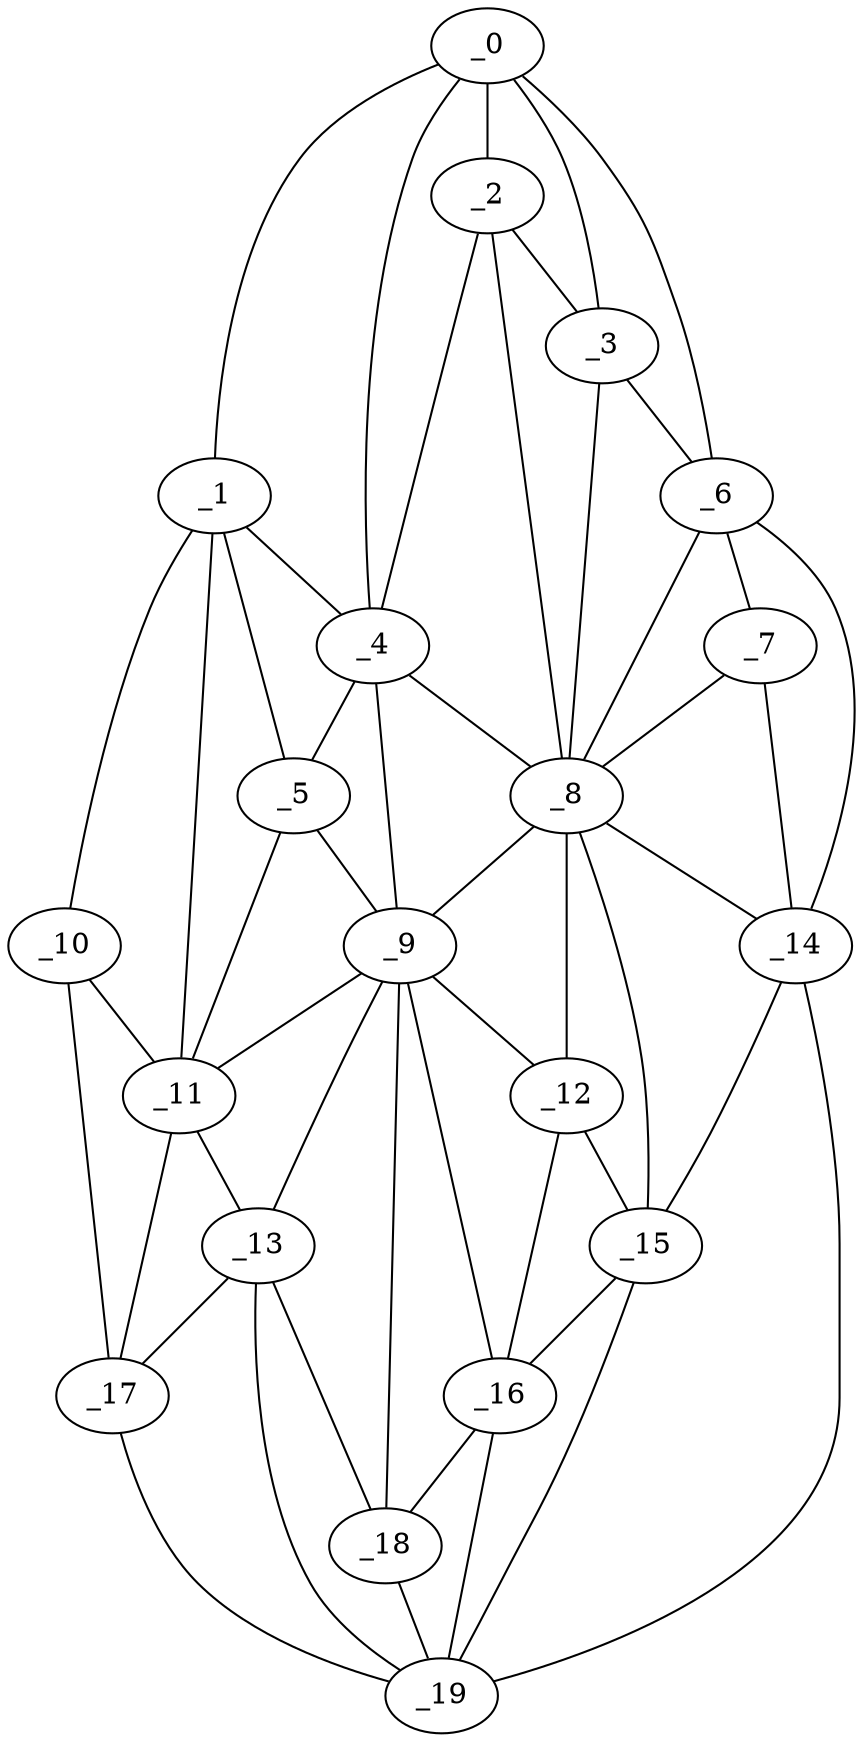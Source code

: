 graph "obj14__165.gxl" {
	_0	 [x=27,
		y=23];
	_1	 [x=33,
		y=74];
	_0 -- _1	 [valence=1];
	_2	 [x=37,
		y=30];
	_0 -- _2	 [valence=2];
	_3	 [x=38,
		y=18];
	_0 -- _3	 [valence=1];
	_4	 [x=41,
		y=52];
	_0 -- _4	 [valence=1];
	_6	 [x=48,
		y=3];
	_0 -- _6	 [valence=1];
	_1 -- _4	 [valence=1];
	_5	 [x=42,
		y=59];
	_1 -- _5	 [valence=1];
	_10	 [x=77,
		y=124];
	_1 -- _10	 [valence=1];
	_11	 [x=79,
		y=89];
	_1 -- _11	 [valence=2];
	_2 -- _3	 [valence=2];
	_2 -- _4	 [valence=2];
	_8	 [x=71,
		y=22];
	_2 -- _8	 [valence=2];
	_3 -- _6	 [valence=1];
	_3 -- _8	 [valence=2];
	_4 -- _5	 [valence=2];
	_4 -- _8	 [valence=2];
	_9	 [x=74,
		y=53];
	_4 -- _9	 [valence=2];
	_5 -- _9	 [valence=2];
	_5 -- _11	 [valence=1];
	_7	 [x=71,
		y=12];
	_6 -- _7	 [valence=2];
	_6 -- _8	 [valence=2];
	_14	 [x=88,
		y=3];
	_6 -- _14	 [valence=1];
	_7 -- _8	 [valence=2];
	_7 -- _14	 [valence=1];
	_8 -- _9	 [valence=2];
	_12	 [x=82,
		y=52];
	_8 -- _12	 [valence=1];
	_8 -- _14	 [valence=2];
	_15	 [x=92,
		y=49];
	_8 -- _15	 [valence=2];
	_9 -- _11	 [valence=1];
	_9 -- _12	 [valence=2];
	_13	 [x=85,
		y=88];
	_9 -- _13	 [valence=1];
	_16	 [x=95,
		y=60];
	_9 -- _16	 [valence=2];
	_18	 [x=98,
		y=70];
	_9 -- _18	 [valence=2];
	_10 -- _11	 [valence=2];
	_17	 [x=97,
		y=118];
	_10 -- _17	 [valence=1];
	_11 -- _13	 [valence=2];
	_11 -- _17	 [valence=2];
	_12 -- _15	 [valence=1];
	_12 -- _16	 [valence=2];
	_13 -- _17	 [valence=1];
	_13 -- _18	 [valence=2];
	_19	 [x=103,
		y=77];
	_13 -- _19	 [valence=1];
	_14 -- _15	 [valence=1];
	_14 -- _19	 [valence=1];
	_15 -- _16	 [valence=2];
	_15 -- _19	 [valence=1];
	_16 -- _18	 [valence=1];
	_16 -- _19	 [valence=2];
	_17 -- _19	 [valence=1];
	_18 -- _19	 [valence=1];
}
